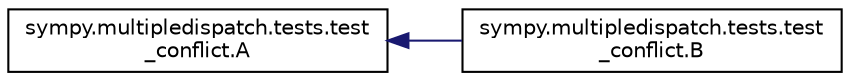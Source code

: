 digraph "Graphical Class Hierarchy"
{
 // LATEX_PDF_SIZE
  edge [fontname="Helvetica",fontsize="10",labelfontname="Helvetica",labelfontsize="10"];
  node [fontname="Helvetica",fontsize="10",shape=record];
  rankdir="LR";
  Node0 [label="sympy.multipledispatch.tests.test\l_conflict.A",height=0.2,width=0.4,color="black", fillcolor="white", style="filled",URL="$classsympy_1_1multipledispatch_1_1tests_1_1test__conflict_1_1A.html",tooltip=" "];
  Node0 -> Node1 [dir="back",color="midnightblue",fontsize="10",style="solid",fontname="Helvetica"];
  Node1 [label="sympy.multipledispatch.tests.test\l_conflict.B",height=0.2,width=0.4,color="black", fillcolor="white", style="filled",URL="$classsympy_1_1multipledispatch_1_1tests_1_1test__conflict_1_1B.html",tooltip=" "];
}
